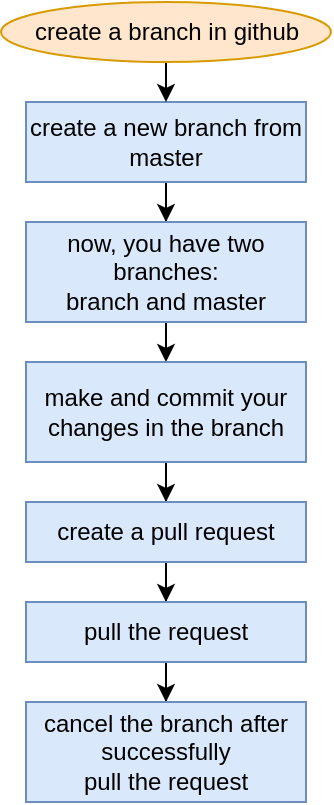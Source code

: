 <mxfile version="13.9.8" type="google"><diagram id="iNDjHE6H5xNrO6vtakq8" name="Page-1"><mxGraphModel dx="1038" dy="523" grid="1" gridSize="10" guides="1" tooltips="1" connect="1" arrows="1" fold="1" page="1" pageScale="1" pageWidth="850" pageHeight="1100" math="0" shadow="0"><root><mxCell id="0"/><mxCell id="1" parent="0"/><mxCell id="_uiFswB1YjVeOcQm7tw--4" value="" style="edgeStyle=orthogonalEdgeStyle;rounded=0;orthogonalLoop=1;jettySize=auto;html=1;" parent="1" source="_uiFswB1YjVeOcQm7tw--1" target="_uiFswB1YjVeOcQm7tw--3" edge="1"><mxGeometry relative="1" as="geometry"/></mxCell><mxCell id="_uiFswB1YjVeOcQm7tw--1" value="create a new branch from master" style="rounded=0;whiteSpace=wrap;html=1;fillColor=#dae8fc;strokeColor=#6c8ebf;" parent="1" vertex="1"><mxGeometry x="80" y="100" width="140" height="40" as="geometry"/></mxCell><mxCell id="_uiFswB1YjVeOcQm7tw--6" value="" style="edgeStyle=orthogonalEdgeStyle;rounded=0;orthogonalLoop=1;jettySize=auto;html=1;" parent="1" source="_uiFswB1YjVeOcQm7tw--3" target="_uiFswB1YjVeOcQm7tw--5" edge="1"><mxGeometry relative="1" as="geometry"><Array as="points"><mxPoint x="150" y="250"/><mxPoint x="150" y="250"/></Array></mxGeometry></mxCell><mxCell id="_uiFswB1YjVeOcQm7tw--3" value="now, you have two branches: &lt;br&gt;branch and master" style="rounded=0;whiteSpace=wrap;html=1;fillColor=#dae8fc;strokeColor=#6c8ebf;" parent="1" vertex="1"><mxGeometry x="80" y="160" width="140" height="50" as="geometry"/></mxCell><mxCell id="_uiFswB1YjVeOcQm7tw--10" value="" style="edgeStyle=orthogonalEdgeStyle;rounded=0;orthogonalLoop=1;jettySize=auto;html=1;" parent="1" source="_uiFswB1YjVeOcQm7tw--5" target="_uiFswB1YjVeOcQm7tw--7" edge="1"><mxGeometry relative="1" as="geometry"/></mxCell><mxCell id="_uiFswB1YjVeOcQm7tw--5" value="make and commit your changes in the branch" style="rounded=0;whiteSpace=wrap;html=1;fillColor=#dae8fc;strokeColor=#6c8ebf;" parent="1" vertex="1"><mxGeometry x="80" y="230" width="140" height="50" as="geometry"/></mxCell><mxCell id="_uiFswB1YjVeOcQm7tw--12" value="" style="edgeStyle=orthogonalEdgeStyle;rounded=0;orthogonalLoop=1;jettySize=auto;html=1;entryX=0.5;entryY=0;entryDx=0;entryDy=0;" parent="1" source="_uiFswB1YjVeOcQm7tw--7" target="_uiFswB1YjVeOcQm7tw--8" edge="1"><mxGeometry relative="1" as="geometry"/></mxCell><mxCell id="_uiFswB1YjVeOcQm7tw--7" value="create a pull request" style="rounded=0;whiteSpace=wrap;html=1;fillColor=#dae8fc;strokeColor=#6c8ebf;" parent="1" vertex="1"><mxGeometry x="80" y="300" width="140" height="30" as="geometry"/></mxCell><mxCell id="_uiFswB1YjVeOcQm7tw--13" value="" style="edgeStyle=orthogonalEdgeStyle;rounded=0;orthogonalLoop=1;jettySize=auto;html=1;" parent="1" source="_uiFswB1YjVeOcQm7tw--8" target="_uiFswB1YjVeOcQm7tw--9" edge="1"><mxGeometry relative="1" as="geometry"/></mxCell><mxCell id="_uiFswB1YjVeOcQm7tw--8" value="pull the request" style="rounded=0;whiteSpace=wrap;html=1;fillColor=#dae8fc;strokeColor=#6c8ebf;" parent="1" vertex="1"><mxGeometry x="80" y="350" width="140" height="30" as="geometry"/></mxCell><mxCell id="_uiFswB1YjVeOcQm7tw--9" value="cancel the branch after successfully &lt;br&gt;pull the request" style="rounded=0;whiteSpace=wrap;html=1;fillColor=#dae8fc;strokeColor=#6c8ebf;" parent="1" vertex="1"><mxGeometry x="80" y="400" width="140" height="50" as="geometry"/></mxCell><mxCell id="_uiFswB1YjVeOcQm7tw--19" value="" style="edgeStyle=orthogonalEdgeStyle;rounded=0;orthogonalLoop=1;jettySize=auto;html=1;" parent="1" source="_uiFswB1YjVeOcQm7tw--16" edge="1"><mxGeometry relative="1" as="geometry"><mxPoint x="150" y="100" as="targetPoint"/></mxGeometry></mxCell><mxCell id="_uiFswB1YjVeOcQm7tw--16" value="create a branch in github" style="ellipse;whiteSpace=wrap;html=1;fillColor=#ffe6cc;strokeColor=#d79b00;" parent="1" vertex="1"><mxGeometry x="67.5" y="50" width="165" height="30" as="geometry"/></mxCell></root></mxGraphModel></diagram></mxfile>
